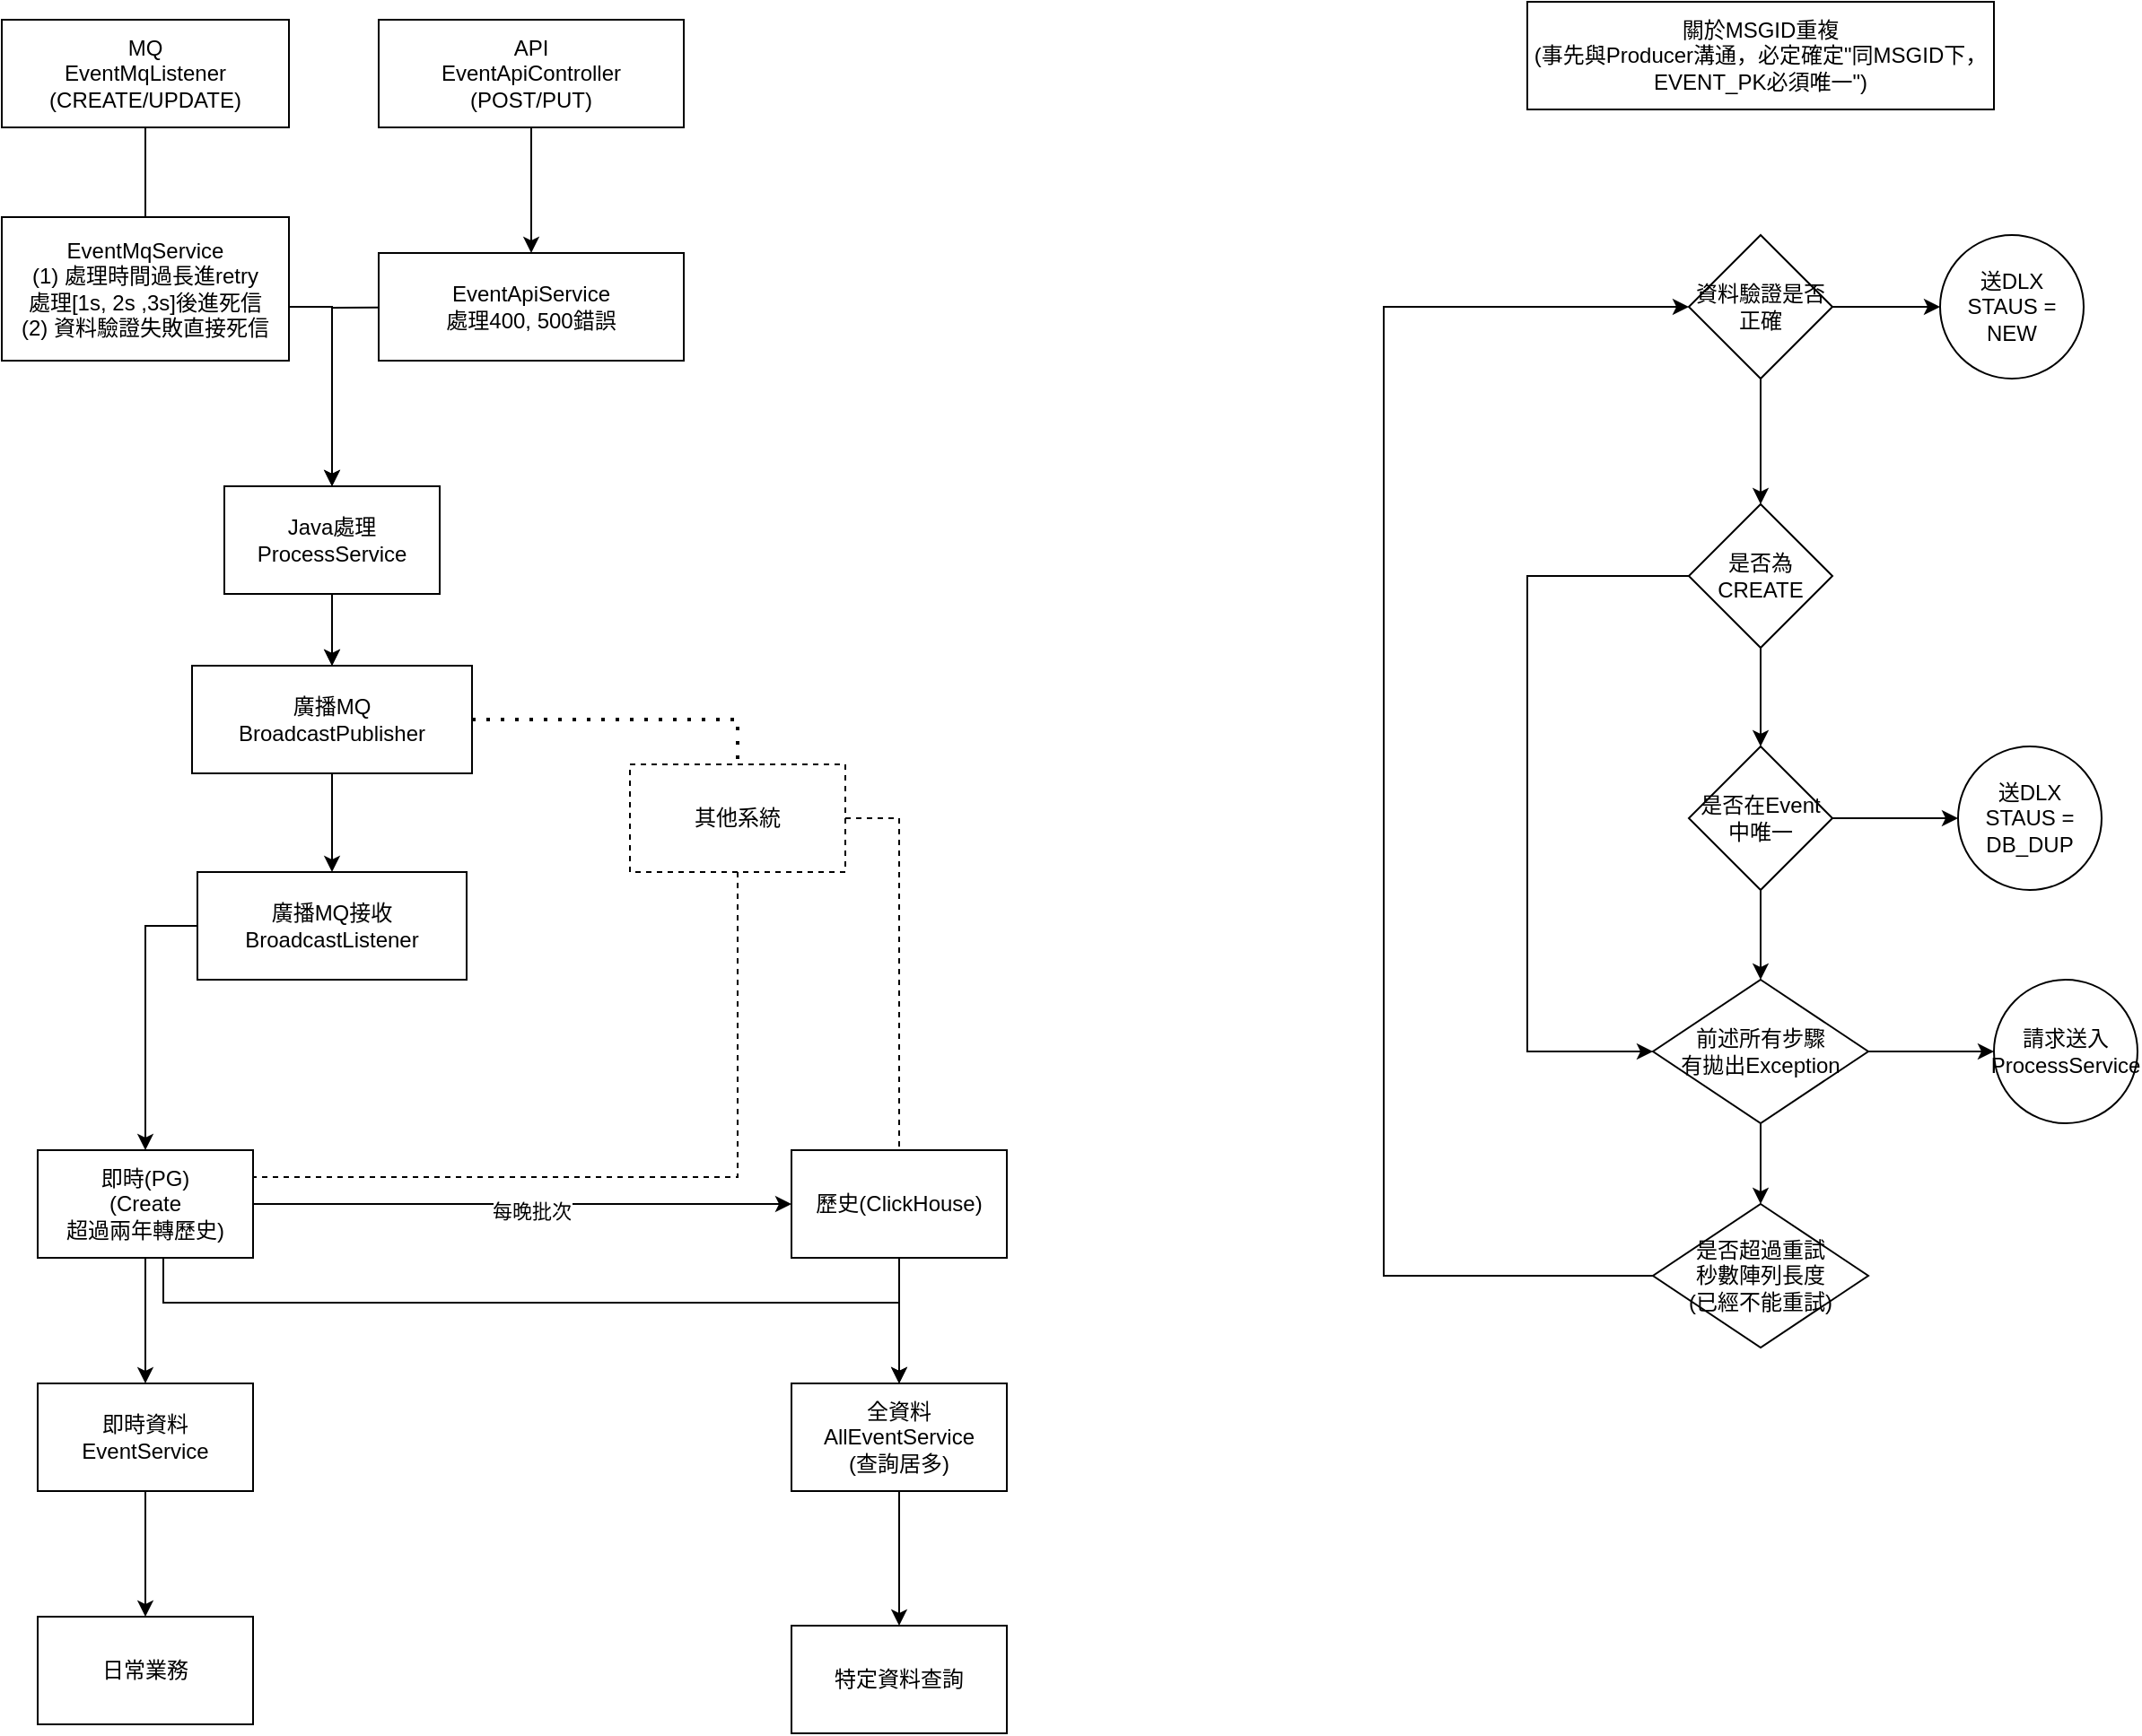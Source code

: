 <mxfile version="28.2.7">
  <diagram name="第 1 页" id="xqQW5G4DjAwGDuzRWD0o">
    <mxGraphModel dx="906" dy="628" grid="1" gridSize="10" guides="1" tooltips="1" connect="1" arrows="1" fold="1" page="1" pageScale="1" pageWidth="827" pageHeight="1169" math="0" shadow="0">
      <root>
        <mxCell id="0" />
        <mxCell id="1" parent="0" />
        <mxCell id="pCVyPlwZ-Nm8JpYdf0pn-21" style="edgeStyle=orthogonalEdgeStyle;rounded=0;orthogonalLoop=1;jettySize=auto;html=1;" parent="1" source="pCVyPlwZ-Nm8JpYdf0pn-1" target="pCVyPlwZ-Nm8JpYdf0pn-3" edge="1">
          <mxGeometry relative="1" as="geometry" />
        </mxCell>
        <mxCell id="pCVyPlwZ-Nm8JpYdf0pn-1" value="MQ&lt;div&gt;EventMqListener&lt;br&gt;(CREATE/UPDATE)&lt;/div&gt;" style="rounded=0;whiteSpace=wrap;html=1;" parent="1" vertex="1">
          <mxGeometry x="170" y="80" width="160" height="60" as="geometry" />
        </mxCell>
        <mxCell id="pCVyPlwZ-Nm8JpYdf0pn-22" style="edgeStyle=orthogonalEdgeStyle;rounded=0;orthogonalLoop=1;jettySize=auto;html=1;entryX=0.5;entryY=0;entryDx=0;entryDy=0;" parent="1" target="pCVyPlwZ-Nm8JpYdf0pn-3" edge="1">
          <mxGeometry relative="1" as="geometry">
            <mxPoint x="465.0" y="240" as="sourcePoint" />
          </mxGeometry>
        </mxCell>
        <mxCell id="pCVyPlwZ-Nm8JpYdf0pn-2" value="API&lt;br&gt;EventApiController&lt;br&gt;(POST/PUT)" style="rounded=0;whiteSpace=wrap;html=1;" parent="1" vertex="1">
          <mxGeometry x="380" y="80" width="170" height="60" as="geometry" />
        </mxCell>
        <mxCell id="pCVyPlwZ-Nm8JpYdf0pn-23" style="edgeStyle=orthogonalEdgeStyle;rounded=0;orthogonalLoop=1;jettySize=auto;html=1;entryX=0.5;entryY=0;entryDx=0;entryDy=0;" parent="1" source="pCVyPlwZ-Nm8JpYdf0pn-3" target="pCVyPlwZ-Nm8JpYdf0pn-4" edge="1">
          <mxGeometry relative="1" as="geometry" />
        </mxCell>
        <mxCell id="S-k1rY764DUb-l2wakeB-6" value="" style="edgeStyle=orthogonalEdgeStyle;rounded=0;orthogonalLoop=1;jettySize=auto;html=1;" parent="1" source="pCVyPlwZ-Nm8JpYdf0pn-3" target="pCVyPlwZ-Nm8JpYdf0pn-4" edge="1">
          <mxGeometry relative="1" as="geometry" />
        </mxCell>
        <mxCell id="pCVyPlwZ-Nm8JpYdf0pn-3" value="Java處理&lt;br&gt;ProcessService" style="rounded=0;whiteSpace=wrap;html=1;" parent="1" vertex="1">
          <mxGeometry x="294" y="340" width="120" height="60" as="geometry" />
        </mxCell>
        <mxCell id="pCVyPlwZ-Nm8JpYdf0pn-37" style="edgeStyle=orthogonalEdgeStyle;rounded=0;orthogonalLoop=1;jettySize=auto;html=1;entryX=0.5;entryY=0;entryDx=0;entryDy=0;" parent="1" source="pCVyPlwZ-Nm8JpYdf0pn-4" target="pCVyPlwZ-Nm8JpYdf0pn-36" edge="1">
          <mxGeometry relative="1" as="geometry" />
        </mxCell>
        <mxCell id="pCVyPlwZ-Nm8JpYdf0pn-4" value="廣播MQ&lt;br&gt;BroadcastPublisher" style="rounded=0;whiteSpace=wrap;html=1;" parent="1" vertex="1">
          <mxGeometry x="276" y="440" width="156" height="60" as="geometry" />
        </mxCell>
        <mxCell id="pCVyPlwZ-Nm8JpYdf0pn-13" style="edgeStyle=orthogonalEdgeStyle;rounded=0;orthogonalLoop=1;jettySize=auto;html=1;entryX=0.5;entryY=0;entryDx=0;entryDy=0;" parent="1" source="pCVyPlwZ-Nm8JpYdf0pn-5" target="pCVyPlwZ-Nm8JpYdf0pn-19" edge="1">
          <mxGeometry relative="1" as="geometry">
            <mxPoint x="260" y="845" as="targetPoint" />
          </mxGeometry>
        </mxCell>
        <mxCell id="pCVyPlwZ-Nm8JpYdf0pn-25" style="edgeStyle=orthogonalEdgeStyle;rounded=0;orthogonalLoop=1;jettySize=auto;html=1;entryX=0;entryY=0.5;entryDx=0;entryDy=0;" parent="1" source="pCVyPlwZ-Nm8JpYdf0pn-5" target="pCVyPlwZ-Nm8JpYdf0pn-6" edge="1">
          <mxGeometry relative="1" as="geometry" />
        </mxCell>
        <mxCell id="pCVyPlwZ-Nm8JpYdf0pn-26" value="每晚批次" style="edgeLabel;html=1;align=center;verticalAlign=middle;resizable=0;points=[];" parent="pCVyPlwZ-Nm8JpYdf0pn-25" vertex="1" connectable="0">
          <mxGeometry x="0.03" y="-4" relative="1" as="geometry">
            <mxPoint as="offset" />
          </mxGeometry>
        </mxCell>
        <mxCell id="pCVyPlwZ-Nm8JpYdf0pn-33" style="edgeStyle=orthogonalEdgeStyle;rounded=0;orthogonalLoop=1;jettySize=auto;html=1;entryX=0.5;entryY=0;entryDx=0;entryDy=0;" parent="1" source="pCVyPlwZ-Nm8JpYdf0pn-5" target="pCVyPlwZ-Nm8JpYdf0pn-16" edge="1">
          <mxGeometry relative="1" as="geometry">
            <Array as="points">
              <mxPoint x="260" y="795" />
              <mxPoint x="670" y="795" />
            </Array>
          </mxGeometry>
        </mxCell>
        <mxCell id="pCVyPlwZ-Nm8JpYdf0pn-5" value="即時(PG)&lt;br&gt;(Create&lt;br&gt;超過兩年轉歷史)" style="rounded=0;whiteSpace=wrap;html=1;" parent="1" vertex="1">
          <mxGeometry x="190" y="710" width="120" height="60" as="geometry" />
        </mxCell>
        <mxCell id="pCVyPlwZ-Nm8JpYdf0pn-12" style="edgeStyle=orthogonalEdgeStyle;rounded=0;orthogonalLoop=1;jettySize=auto;html=1;entryX=0.5;entryY=0;entryDx=0;entryDy=0;" parent="1" source="pCVyPlwZ-Nm8JpYdf0pn-6" target="pCVyPlwZ-Nm8JpYdf0pn-16" edge="1">
          <mxGeometry relative="1" as="geometry">
            <mxPoint x="670" y="835" as="targetPoint" />
          </mxGeometry>
        </mxCell>
        <mxCell id="pCVyPlwZ-Nm8JpYdf0pn-6" value="歷史(ClickHouse)" style="rounded=0;whiteSpace=wrap;html=1;" parent="1" vertex="1">
          <mxGeometry x="610" y="710" width="120" height="60" as="geometry" />
        </mxCell>
        <mxCell id="pCVyPlwZ-Nm8JpYdf0pn-15" value="特定資料查詢" style="rounded=0;whiteSpace=wrap;html=1;" parent="1" vertex="1">
          <mxGeometry x="610" y="975" width="120" height="60" as="geometry" />
        </mxCell>
        <mxCell id="pCVyPlwZ-Nm8JpYdf0pn-17" style="edgeStyle=orthogonalEdgeStyle;rounded=0;orthogonalLoop=1;jettySize=auto;html=1;entryX=0.5;entryY=0;entryDx=0;entryDy=0;" parent="1" source="pCVyPlwZ-Nm8JpYdf0pn-16" target="pCVyPlwZ-Nm8JpYdf0pn-15" edge="1">
          <mxGeometry relative="1" as="geometry" />
        </mxCell>
        <mxCell id="pCVyPlwZ-Nm8JpYdf0pn-16" value="全資料&lt;br&gt;AllEventService&lt;br&gt;(查詢居多)" style="rounded=0;whiteSpace=wrap;html=1;" parent="1" vertex="1">
          <mxGeometry x="610" y="840" width="120" height="60" as="geometry" />
        </mxCell>
        <mxCell id="pCVyPlwZ-Nm8JpYdf0pn-35" style="edgeStyle=orthogonalEdgeStyle;rounded=0;orthogonalLoop=1;jettySize=auto;html=1;entryX=0.5;entryY=0;entryDx=0;entryDy=0;" parent="1" source="pCVyPlwZ-Nm8JpYdf0pn-19" target="pCVyPlwZ-Nm8JpYdf0pn-34" edge="1">
          <mxGeometry relative="1" as="geometry" />
        </mxCell>
        <mxCell id="pCVyPlwZ-Nm8JpYdf0pn-19" value="即時資料&lt;br&gt;EventService" style="rounded=0;whiteSpace=wrap;html=1;" parent="1" vertex="1">
          <mxGeometry x="190" y="840" width="120" height="60" as="geometry" />
        </mxCell>
        <mxCell id="pCVyPlwZ-Nm8JpYdf0pn-34" value="日常業務" style="rounded=0;whiteSpace=wrap;html=1;" parent="1" vertex="1">
          <mxGeometry x="190" y="970" width="120" height="60" as="geometry" />
        </mxCell>
        <mxCell id="pCVyPlwZ-Nm8JpYdf0pn-38" style="edgeStyle=orthogonalEdgeStyle;rounded=0;orthogonalLoop=1;jettySize=auto;html=1;entryX=0.5;entryY=0;entryDx=0;entryDy=0;exitX=0;exitY=0.5;exitDx=0;exitDy=0;" parent="1" source="pCVyPlwZ-Nm8JpYdf0pn-36" target="pCVyPlwZ-Nm8JpYdf0pn-5" edge="1">
          <mxGeometry relative="1" as="geometry" />
        </mxCell>
        <mxCell id="pCVyPlwZ-Nm8JpYdf0pn-36" value="廣播MQ接收&lt;br&gt;BroadcastListener" style="rounded=0;whiteSpace=wrap;html=1;" parent="1" vertex="1">
          <mxGeometry x="279" y="555" width="150" height="60" as="geometry" />
        </mxCell>
        <mxCell id="S-k1rY764DUb-l2wakeB-1" value="" style="endArrow=none;dashed=1;html=1;dashPattern=1 3;strokeWidth=2;rounded=0;exitX=1;exitY=0.5;exitDx=0;exitDy=0;entryX=0.5;entryY=0;entryDx=0;entryDy=0;" parent="1" source="pCVyPlwZ-Nm8JpYdf0pn-4" target="S-k1rY764DUb-l2wakeB-2" edge="1">
          <mxGeometry width="50" height="50" relative="1" as="geometry">
            <mxPoint x="360" y="530" as="sourcePoint" />
            <mxPoint x="520" y="530" as="targetPoint" />
            <Array as="points">
              <mxPoint x="580" y="470" />
            </Array>
          </mxGeometry>
        </mxCell>
        <mxCell id="S-k1rY764DUb-l2wakeB-3" style="edgeStyle=orthogonalEdgeStyle;rounded=0;orthogonalLoop=1;jettySize=auto;html=1;entryX=1;entryY=0.25;entryDx=0;entryDy=0;exitX=0.5;exitY=1;exitDx=0;exitDy=0;strokeColor=default;endArrow=none;endFill=0;dashed=1;" parent="1" source="S-k1rY764DUb-l2wakeB-2" target="pCVyPlwZ-Nm8JpYdf0pn-5" edge="1">
          <mxGeometry relative="1" as="geometry" />
        </mxCell>
        <mxCell id="S-k1rY764DUb-l2wakeB-2" value="其他系統" style="rounded=0;whiteSpace=wrap;html=1;dashed=1;" parent="1" vertex="1">
          <mxGeometry x="520" y="495" width="120" height="60" as="geometry" />
        </mxCell>
        <mxCell id="S-k1rY764DUb-l2wakeB-5" style="edgeStyle=orthogonalEdgeStyle;rounded=0;orthogonalLoop=1;jettySize=auto;html=1;entryX=0.5;entryY=0;entryDx=0;entryDy=0;exitX=1;exitY=0.5;exitDx=0;exitDy=0;strokeColor=default;endArrow=none;endFill=0;dashed=1;" parent="1" source="S-k1rY764DUb-l2wakeB-2" target="pCVyPlwZ-Nm8JpYdf0pn-6" edge="1">
          <mxGeometry relative="1" as="geometry">
            <mxPoint x="850" y="670" as="sourcePoint" />
            <mxPoint x="580" y="840" as="targetPoint" />
          </mxGeometry>
        </mxCell>
        <mxCell id="S-k1rY764DUb-l2wakeB-13" value="EventMqService&lt;br&gt;(1) 處理時間過長進retry&lt;br&gt;處理[1s, 2s ,3s]後進死信&lt;br&gt;(2) 資料驗證失敗直接死信" style="rounded=0;whiteSpace=wrap;html=1;" parent="1" vertex="1">
          <mxGeometry x="170" y="190" width="160" height="80" as="geometry" />
        </mxCell>
        <mxCell id="S-k1rY764DUb-l2wakeB-15" value="" style="edgeStyle=orthogonalEdgeStyle;rounded=0;orthogonalLoop=1;jettySize=auto;html=1;entryX=0.5;entryY=0;entryDx=0;entryDy=0;" parent="1" source="pCVyPlwZ-Nm8JpYdf0pn-2" target="S-k1rY764DUb-l2wakeB-16" edge="1">
          <mxGeometry relative="1" as="geometry">
            <mxPoint x="465" y="190" as="sourcePoint" />
            <mxPoint x="465" y="180" as="targetPoint" />
          </mxGeometry>
        </mxCell>
        <mxCell id="S-k1rY764DUb-l2wakeB-16" value="EventApiService&lt;br&gt;處理400, 500錯誤" style="rounded=0;whiteSpace=wrap;html=1;" parent="1" vertex="1">
          <mxGeometry x="380" y="210" width="170" height="60" as="geometry" />
        </mxCell>
        <mxCell id="S-k1rY764DUb-l2wakeB-17" value="&lt;div style=&quot;text-align: center;&quot;&gt;關於MSGID重複&lt;br&gt;(事先與Producer溝通，必定確定&quot;同MSGID下，EVENT_PK必須唯一&quot;)&lt;/div&gt;" style="rounded=0;whiteSpace=wrap;html=1;" parent="1" vertex="1">
          <mxGeometry x="1020" y="70" width="260" height="60" as="geometry" />
        </mxCell>
        <mxCell id="S-k1rY764DUb-l2wakeB-24" style="edgeStyle=orthogonalEdgeStyle;rounded=0;orthogonalLoop=1;jettySize=auto;html=1;entryX=0;entryY=0.5;entryDx=0;entryDy=0;" parent="1" source="S-k1rY764DUb-l2wakeB-21" target="S-k1rY764DUb-l2wakeB-37" edge="1">
          <mxGeometry relative="1" as="geometry">
            <mxPoint x="1030" y="650.32" as="targetPoint" />
            <Array as="points">
              <mxPoint x="1020" y="390" />
              <mxPoint x="1020" y="655" />
            </Array>
          </mxGeometry>
        </mxCell>
        <mxCell id="S-k1rY764DUb-l2wakeB-46" style="edgeStyle=orthogonalEdgeStyle;rounded=0;orthogonalLoop=1;jettySize=auto;html=1;entryX=0.5;entryY=0;entryDx=0;entryDy=0;" parent="1" source="S-k1rY764DUb-l2wakeB-21" target="S-k1rY764DUb-l2wakeB-34" edge="1">
          <mxGeometry relative="1" as="geometry" />
        </mxCell>
        <mxCell id="S-k1rY764DUb-l2wakeB-21" value="是否為CREATE" style="rhombus;whiteSpace=wrap;html=1;" parent="1" vertex="1">
          <mxGeometry x="1110" y="350" width="80" height="80" as="geometry" />
        </mxCell>
        <mxCell id="S-k1rY764DUb-l2wakeB-32" style="edgeStyle=orthogonalEdgeStyle;rounded=0;orthogonalLoop=1;jettySize=auto;html=1;entryX=0.5;entryY=0;entryDx=0;entryDy=0;" parent="1" source="S-k1rY764DUb-l2wakeB-28" target="S-k1rY764DUb-l2wakeB-21" edge="1">
          <mxGeometry relative="1" as="geometry" />
        </mxCell>
        <mxCell id="S-k1rY764DUb-l2wakeB-44" style="edgeStyle=orthogonalEdgeStyle;rounded=0;orthogonalLoop=1;jettySize=auto;html=1;" parent="1" source="S-k1rY764DUb-l2wakeB-28" target="S-k1rY764DUb-l2wakeB-31" edge="1">
          <mxGeometry relative="1" as="geometry" />
        </mxCell>
        <mxCell id="S-k1rY764DUb-l2wakeB-28" value="資料驗證是否正確" style="rhombus;whiteSpace=wrap;html=1;" parent="1" vertex="1">
          <mxGeometry x="1110" y="200" width="80" height="80" as="geometry" />
        </mxCell>
        <mxCell id="S-k1rY764DUb-l2wakeB-31" value="送DLX&lt;br&gt;STAUS = NEW" style="ellipse;whiteSpace=wrap;html=1;aspect=fixed;" parent="1" vertex="1">
          <mxGeometry x="1250" y="200" width="80" height="80" as="geometry" />
        </mxCell>
        <mxCell id="S-k1rY764DUb-l2wakeB-35" style="edgeStyle=orthogonalEdgeStyle;rounded=0;orthogonalLoop=1;jettySize=auto;html=1;" parent="1" source="S-k1rY764DUb-l2wakeB-34" edge="1">
          <mxGeometry relative="1" as="geometry">
            <mxPoint x="1260" y="525" as="targetPoint" />
          </mxGeometry>
        </mxCell>
        <mxCell id="S-k1rY764DUb-l2wakeB-38" style="edgeStyle=orthogonalEdgeStyle;rounded=0;orthogonalLoop=1;jettySize=auto;html=1;entryX=0.5;entryY=0;entryDx=0;entryDy=0;" parent="1" source="S-k1rY764DUb-l2wakeB-34" target="S-k1rY764DUb-l2wakeB-37" edge="1">
          <mxGeometry relative="1" as="geometry" />
        </mxCell>
        <mxCell id="S-k1rY764DUb-l2wakeB-34" value="是否在Event中唯一" style="rhombus;whiteSpace=wrap;html=1;" parent="1" vertex="1">
          <mxGeometry x="1110" y="485" width="80" height="80" as="geometry" />
        </mxCell>
        <mxCell id="S-k1rY764DUb-l2wakeB-36" value="送DLX&lt;br&gt;STAUS = DB_DUP" style="ellipse;whiteSpace=wrap;html=1;aspect=fixed;" parent="1" vertex="1">
          <mxGeometry x="1260" y="485" width="80" height="80" as="geometry" />
        </mxCell>
        <mxCell id="S-k1rY764DUb-l2wakeB-39" style="edgeStyle=orthogonalEdgeStyle;rounded=0;orthogonalLoop=1;jettySize=auto;html=1;" parent="1" source="S-k1rY764DUb-l2wakeB-37" edge="1">
          <mxGeometry relative="1" as="geometry">
            <mxPoint x="1150" y="740" as="targetPoint" />
          </mxGeometry>
        </mxCell>
        <mxCell id="S-k1rY764DUb-l2wakeB-49" style="edgeStyle=orthogonalEdgeStyle;rounded=0;orthogonalLoop=1;jettySize=auto;html=1;" parent="1" source="S-k1rY764DUb-l2wakeB-37" target="S-k1rY764DUb-l2wakeB-48" edge="1">
          <mxGeometry relative="1" as="geometry" />
        </mxCell>
        <mxCell id="S-k1rY764DUb-l2wakeB-37" value="前述所有步驟&lt;br&gt;有拋出Exception" style="rhombus;whiteSpace=wrap;html=1;" parent="1" vertex="1">
          <mxGeometry x="1090" y="615" width="120" height="80" as="geometry" />
        </mxCell>
        <mxCell id="S-k1rY764DUb-l2wakeB-45" style="edgeStyle=orthogonalEdgeStyle;rounded=0;orthogonalLoop=1;jettySize=auto;html=1;entryX=0;entryY=0.5;entryDx=0;entryDy=0;" parent="1" source="S-k1rY764DUb-l2wakeB-41" target="S-k1rY764DUb-l2wakeB-28" edge="1">
          <mxGeometry relative="1" as="geometry">
            <Array as="points">
              <mxPoint x="940" y="780" />
              <mxPoint x="940" y="240" />
            </Array>
          </mxGeometry>
        </mxCell>
        <mxCell id="S-k1rY764DUb-l2wakeB-41" value="是否超過重試&lt;br&gt;秒數陣列長度&lt;br&gt;(已經不能重試)" style="rhombus;whiteSpace=wrap;html=1;" parent="1" vertex="1">
          <mxGeometry x="1090" y="740" width="120" height="80" as="geometry" />
        </mxCell>
        <mxCell id="S-k1rY764DUb-l2wakeB-48" value="請求送入ProcessService" style="ellipse;whiteSpace=wrap;html=1;aspect=fixed;" parent="1" vertex="1">
          <mxGeometry x="1280" y="615" width="80" height="80" as="geometry" />
        </mxCell>
      </root>
    </mxGraphModel>
  </diagram>
</mxfile>
